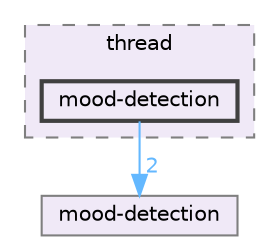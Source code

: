 digraph "src/thread/mood-detection"
{
 // LATEX_PDF_SIZE
  bgcolor="transparent";
  edge [fontname=Helvetica,fontsize=10,labelfontname=Helvetica,labelfontsize=10];
  node [fontname=Helvetica,fontsize=10,shape=box,height=0.2,width=0.4];
  compound=true
  subgraph clusterdir_bfedb72b9d87795234454f6223b9ab1e {
    graph [ bgcolor="#f0e9f7", pencolor="grey50", label="thread", fontname=Helvetica,fontsize=10 style="filled,dashed", URL="dir_bfedb72b9d87795234454f6223b9ab1e.html",tooltip=""]
  dir_e923e1c0ad1632d573a60428a9bafaeb [label="mood-detection", fillcolor="#f0e9f7", color="grey25", style="filled,bold", URL="dir_e923e1c0ad1632d573a60428a9bafaeb.html",tooltip=""];
  }
  dir_8eb9addc559afccb814fe5975f6c2253 [label="mood-detection", fillcolor="#f0e9f7", color="grey50", style="filled", URL="dir_8eb9addc559afccb814fe5975f6c2253.html",tooltip=""];
  dir_e923e1c0ad1632d573a60428a9bafaeb->dir_8eb9addc559afccb814fe5975f6c2253 [headlabel="2", labeldistance=1.5 headhref="dir_000017_000016.html" color="steelblue1" fontcolor="steelblue1"];
}
